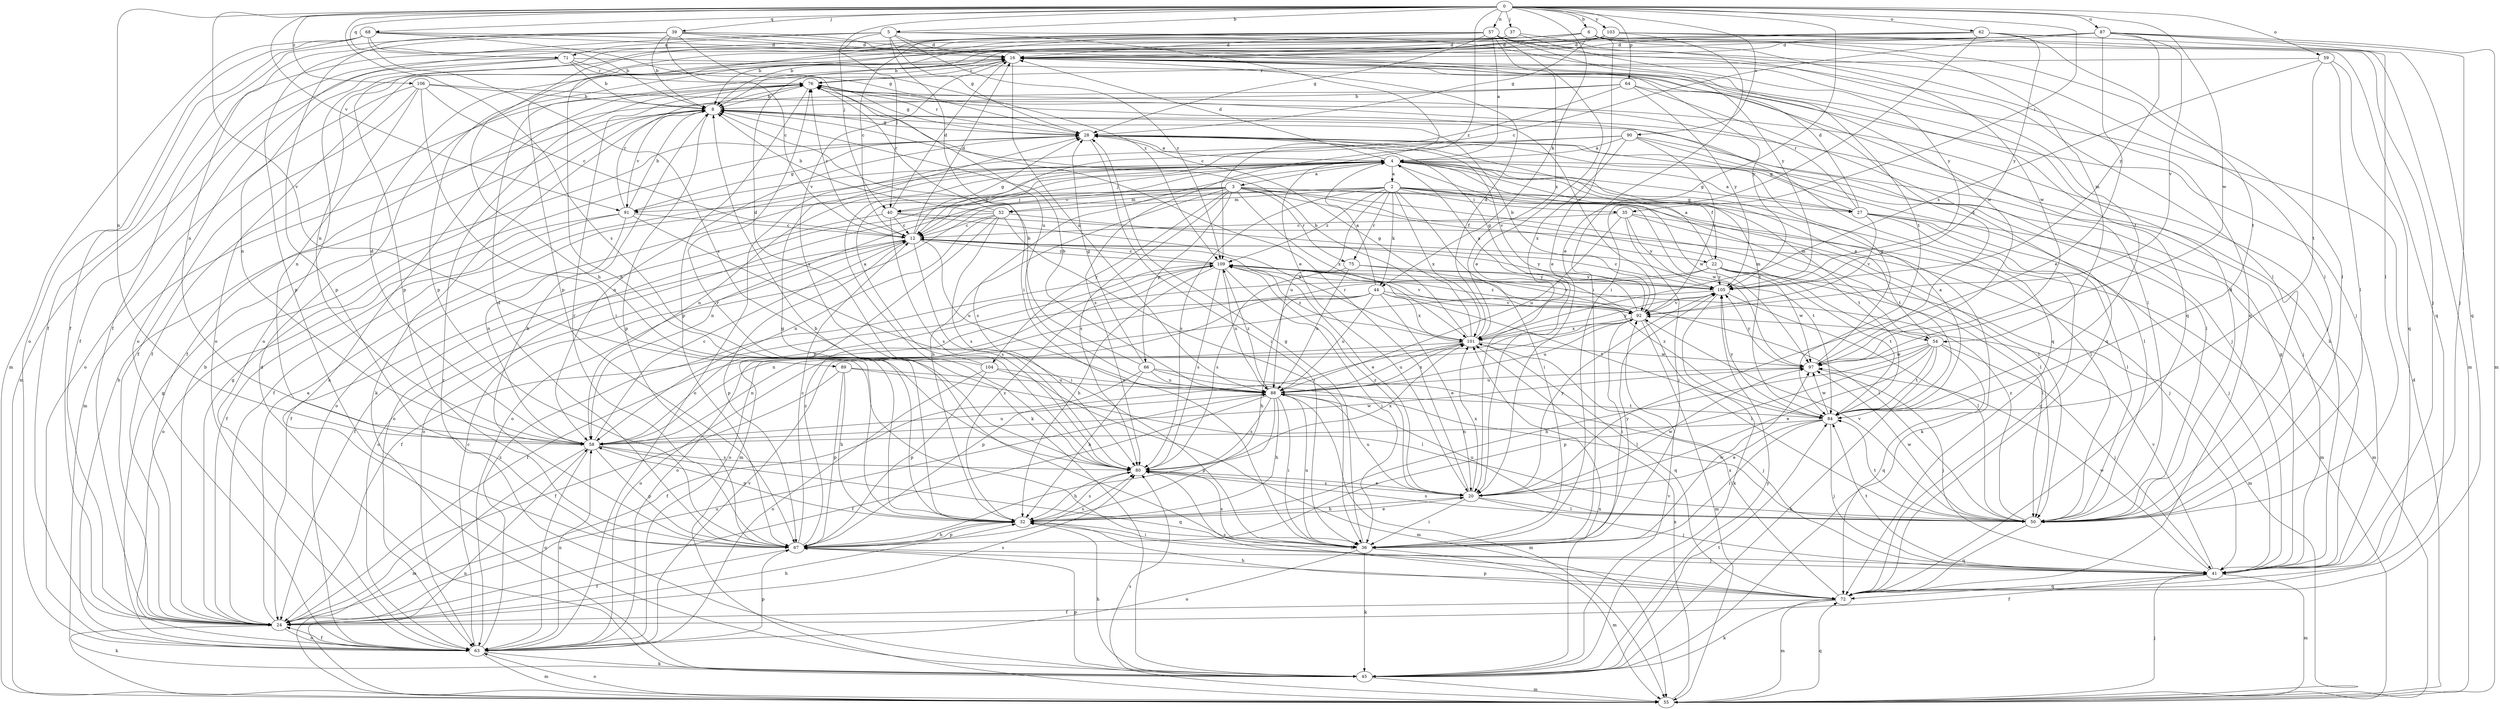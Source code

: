 strict digraph  {
0;
2;
3;
4;
5;
6;
8;
12;
16;
20;
22;
24;
27;
28;
32;
35;
36;
37;
39;
40;
41;
44;
45;
50;
52;
54;
55;
57;
58;
59;
62;
63;
64;
66;
67;
68;
71;
72;
75;
76;
80;
84;
87;
88;
89;
90;
91;
92;
97;
101;
103;
104;
105;
106;
109;
0 -> 5  [label=b];
0 -> 6  [label=b];
0 -> 20  [label=e];
0 -> 35  [label=i];
0 -> 37  [label=j];
0 -> 39  [label=j];
0 -> 40  [label=j];
0 -> 44  [label=k];
0 -> 57  [label=n];
0 -> 58  [label=n];
0 -> 59  [label=o];
0 -> 62  [label=o];
0 -> 64  [label=p];
0 -> 68  [label=q];
0 -> 71  [label=q];
0 -> 80  [label=s];
0 -> 87  [label=u];
0 -> 89  [label=v];
0 -> 90  [label=v];
0 -> 91  [label=v];
0 -> 97  [label=w];
0 -> 103  [label=y];
0 -> 106  [label=z];
0 -> 109  [label=z];
2 -> 35  [label=i];
2 -> 36  [label=i];
2 -> 44  [label=k];
2 -> 45  [label=k];
2 -> 50  [label=l];
2 -> 52  [label=m];
2 -> 63  [label=o];
2 -> 75  [label=r];
2 -> 80  [label=s];
2 -> 84  [label=t];
2 -> 88  [label=u];
2 -> 91  [label=v];
2 -> 97  [label=w];
2 -> 101  [label=x];
2 -> 109  [label=z];
3 -> 22  [label=f];
3 -> 27  [label=g];
3 -> 32  [label=h];
3 -> 40  [label=j];
3 -> 50  [label=l];
3 -> 52  [label=m];
3 -> 54  [label=m];
3 -> 58  [label=n];
3 -> 63  [label=o];
3 -> 66  [label=p];
3 -> 75  [label=r];
3 -> 80  [label=s];
3 -> 84  [label=t];
3 -> 101  [label=x];
3 -> 104  [label=y];
4 -> 2  [label=a];
4 -> 3  [label=a];
4 -> 12  [label=c];
4 -> 16  [label=d];
4 -> 22  [label=f];
4 -> 24  [label=f];
4 -> 27  [label=g];
4 -> 40  [label=j];
4 -> 45  [label=k];
4 -> 50  [label=l];
4 -> 54  [label=m];
4 -> 58  [label=n];
4 -> 63  [label=o];
4 -> 80  [label=s];
4 -> 91  [label=v];
4 -> 97  [label=w];
5 -> 16  [label=d];
5 -> 20  [label=e];
5 -> 28  [label=g];
5 -> 36  [label=i];
5 -> 40  [label=j];
5 -> 67  [label=p];
5 -> 71  [label=q];
5 -> 84  [label=t];
5 -> 109  [label=z];
6 -> 8  [label=b];
6 -> 16  [label=d];
6 -> 20  [label=e];
6 -> 28  [label=g];
6 -> 50  [label=l];
6 -> 54  [label=m];
6 -> 63  [label=o];
6 -> 67  [label=p];
6 -> 72  [label=q];
6 -> 97  [label=w];
8 -> 28  [label=g];
8 -> 41  [label=j];
8 -> 45  [label=k];
8 -> 55  [label=m];
8 -> 67  [label=p];
8 -> 91  [label=v];
12 -> 16  [label=d];
12 -> 20  [label=e];
12 -> 24  [label=f];
12 -> 28  [label=g];
12 -> 63  [label=o];
12 -> 67  [label=p];
12 -> 76  [label=r];
12 -> 80  [label=s];
12 -> 88  [label=u];
12 -> 105  [label=y];
12 -> 109  [label=z];
16 -> 76  [label=r];
16 -> 80  [label=s];
16 -> 88  [label=u];
16 -> 105  [label=y];
20 -> 32  [label=h];
20 -> 36  [label=i];
20 -> 41  [label=j];
20 -> 50  [label=l];
20 -> 76  [label=r];
20 -> 80  [label=s];
20 -> 88  [label=u];
20 -> 97  [label=w];
20 -> 101  [label=x];
20 -> 105  [label=y];
20 -> 109  [label=z];
22 -> 4  [label=a];
22 -> 24  [label=f];
22 -> 50  [label=l];
22 -> 55  [label=m];
22 -> 63  [label=o];
22 -> 84  [label=t];
22 -> 97  [label=w];
22 -> 105  [label=y];
24 -> 4  [label=a];
24 -> 8  [label=b];
24 -> 28  [label=g];
24 -> 32  [label=h];
24 -> 45  [label=k];
24 -> 63  [label=o];
24 -> 80  [label=s];
24 -> 88  [label=u];
27 -> 4  [label=a];
27 -> 16  [label=d];
27 -> 28  [label=g];
27 -> 41  [label=j];
27 -> 50  [label=l];
27 -> 55  [label=m];
27 -> 72  [label=q];
27 -> 76  [label=r];
27 -> 92  [label=v];
28 -> 4  [label=a];
28 -> 36  [label=i];
28 -> 58  [label=n];
28 -> 76  [label=r];
28 -> 84  [label=t];
28 -> 92  [label=v];
32 -> 20  [label=e];
32 -> 28  [label=g];
32 -> 36  [label=i];
32 -> 58  [label=n];
32 -> 67  [label=p];
32 -> 76  [label=r];
32 -> 80  [label=s];
32 -> 109  [label=z];
35 -> 12  [label=c];
35 -> 36  [label=i];
35 -> 50  [label=l];
35 -> 55  [label=m];
35 -> 88  [label=u];
35 -> 105  [label=y];
36 -> 8  [label=b];
36 -> 28  [label=g];
36 -> 45  [label=k];
36 -> 55  [label=m];
36 -> 63  [label=o];
36 -> 80  [label=s];
36 -> 88  [label=u];
36 -> 97  [label=w];
36 -> 105  [label=y];
37 -> 16  [label=d];
37 -> 32  [label=h];
37 -> 72  [label=q];
37 -> 105  [label=y];
39 -> 8  [label=b];
39 -> 12  [label=c];
39 -> 16  [label=d];
39 -> 24  [label=f];
39 -> 50  [label=l];
39 -> 58  [label=n];
39 -> 67  [label=p];
39 -> 72  [label=q];
39 -> 109  [label=z];
40 -> 12  [label=c];
40 -> 16  [label=d];
40 -> 24  [label=f];
40 -> 41  [label=j];
40 -> 80  [label=s];
40 -> 101  [label=x];
41 -> 8  [label=b];
41 -> 24  [label=f];
41 -> 28  [label=g];
41 -> 32  [label=h];
41 -> 55  [label=m];
41 -> 72  [label=q];
41 -> 84  [label=t];
41 -> 92  [label=v];
41 -> 97  [label=w];
44 -> 4  [label=a];
44 -> 20  [label=e];
44 -> 32  [label=h];
44 -> 58  [label=n];
44 -> 63  [label=o];
44 -> 84  [label=t];
44 -> 88  [label=u];
44 -> 92  [label=v];
44 -> 101  [label=x];
45 -> 16  [label=d];
45 -> 32  [label=h];
45 -> 55  [label=m];
45 -> 67  [label=p];
45 -> 76  [label=r];
45 -> 84  [label=t];
45 -> 92  [label=v];
45 -> 101  [label=x];
45 -> 105  [label=y];
50 -> 16  [label=d];
50 -> 72  [label=q];
50 -> 80  [label=s];
50 -> 84  [label=t];
50 -> 88  [label=u];
50 -> 92  [label=v];
50 -> 97  [label=w];
50 -> 109  [label=z];
52 -> 8  [label=b];
52 -> 12  [label=c];
52 -> 36  [label=i];
52 -> 55  [label=m];
52 -> 58  [label=n];
52 -> 63  [label=o];
52 -> 76  [label=r];
52 -> 80  [label=s];
52 -> 84  [label=t];
54 -> 4  [label=a];
54 -> 20  [label=e];
54 -> 32  [label=h];
54 -> 41  [label=j];
54 -> 45  [label=k];
54 -> 67  [label=p];
54 -> 72  [label=q];
54 -> 84  [label=t];
54 -> 97  [label=w];
55 -> 16  [label=d];
55 -> 41  [label=j];
55 -> 58  [label=n];
55 -> 63  [label=o];
55 -> 72  [label=q];
55 -> 80  [label=s];
55 -> 101  [label=x];
57 -> 4  [label=a];
57 -> 12  [label=c];
57 -> 16  [label=d];
57 -> 20  [label=e];
57 -> 24  [label=f];
57 -> 28  [label=g];
57 -> 32  [label=h];
57 -> 50  [label=l];
57 -> 67  [label=p];
57 -> 84  [label=t];
57 -> 101  [label=x];
57 -> 105  [label=y];
58 -> 12  [label=c];
58 -> 16  [label=d];
58 -> 55  [label=m];
58 -> 63  [label=o];
58 -> 67  [label=p];
58 -> 72  [label=q];
58 -> 80  [label=s];
58 -> 88  [label=u];
58 -> 97  [label=w];
59 -> 50  [label=l];
59 -> 72  [label=q];
59 -> 76  [label=r];
59 -> 84  [label=t];
59 -> 101  [label=x];
62 -> 8  [label=b];
62 -> 16  [label=d];
62 -> 36  [label=i];
62 -> 58  [label=n];
62 -> 72  [label=q];
62 -> 84  [label=t];
62 -> 105  [label=y];
63 -> 8  [label=b];
63 -> 12  [label=c];
63 -> 24  [label=f];
63 -> 28  [label=g];
63 -> 45  [label=k];
63 -> 55  [label=m];
63 -> 58  [label=n];
63 -> 67  [label=p];
63 -> 92  [label=v];
63 -> 109  [label=z];
64 -> 8  [label=b];
64 -> 12  [label=c];
64 -> 24  [label=f];
64 -> 50  [label=l];
64 -> 72  [label=q];
64 -> 105  [label=y];
66 -> 8  [label=b];
66 -> 24  [label=f];
66 -> 28  [label=g];
66 -> 32  [label=h];
66 -> 41  [label=j];
66 -> 50  [label=l];
66 -> 88  [label=u];
67 -> 8  [label=b];
67 -> 12  [label=c];
67 -> 16  [label=d];
67 -> 24  [label=f];
67 -> 32  [label=h];
67 -> 41  [label=j];
67 -> 76  [label=r];
67 -> 80  [label=s];
67 -> 109  [label=z];
68 -> 8  [label=b];
68 -> 16  [label=d];
68 -> 24  [label=f];
68 -> 28  [label=g];
68 -> 55  [label=m];
68 -> 63  [label=o];
68 -> 80  [label=s];
68 -> 97  [label=w];
71 -> 8  [label=b];
71 -> 24  [label=f];
71 -> 41  [label=j];
71 -> 55  [label=m];
71 -> 58  [label=n];
71 -> 76  [label=r];
71 -> 88  [label=u];
72 -> 24  [label=f];
72 -> 32  [label=h];
72 -> 45  [label=k];
72 -> 55  [label=m];
72 -> 67  [label=p];
72 -> 80  [label=s];
72 -> 101  [label=x];
75 -> 80  [label=s];
75 -> 88  [label=u];
75 -> 92  [label=v];
75 -> 105  [label=y];
76 -> 8  [label=b];
76 -> 24  [label=f];
76 -> 28  [label=g];
76 -> 45  [label=k];
76 -> 67  [label=p];
76 -> 72  [label=q];
76 -> 92  [label=v];
80 -> 20  [label=e];
80 -> 32  [label=h];
80 -> 101  [label=x];
84 -> 4  [label=a];
84 -> 20  [label=e];
84 -> 36  [label=i];
84 -> 41  [label=j];
84 -> 58  [label=n];
84 -> 97  [label=w];
84 -> 105  [label=y];
84 -> 109  [label=z];
87 -> 8  [label=b];
87 -> 12  [label=c];
87 -> 16  [label=d];
87 -> 20  [label=e];
87 -> 41  [label=j];
87 -> 50  [label=l];
87 -> 55  [label=m];
87 -> 63  [label=o];
87 -> 92  [label=v];
87 -> 105  [label=y];
88 -> 8  [label=b];
88 -> 24  [label=f];
88 -> 32  [label=h];
88 -> 36  [label=i];
88 -> 55  [label=m];
88 -> 67  [label=p];
88 -> 80  [label=s];
88 -> 84  [label=t];
88 -> 101  [label=x];
88 -> 109  [label=z];
89 -> 24  [label=f];
89 -> 32  [label=h];
89 -> 50  [label=l];
89 -> 67  [label=p];
89 -> 88  [label=u];
90 -> 4  [label=a];
90 -> 41  [label=j];
90 -> 50  [label=l];
90 -> 63  [label=o];
90 -> 80  [label=s];
90 -> 92  [label=v];
90 -> 101  [label=x];
91 -> 8  [label=b];
91 -> 12  [label=c];
91 -> 24  [label=f];
91 -> 28  [label=g];
91 -> 36  [label=i];
91 -> 58  [label=n];
91 -> 63  [label=o];
91 -> 76  [label=r];
92 -> 4  [label=a];
92 -> 8  [label=b];
92 -> 28  [label=g];
92 -> 36  [label=i];
92 -> 50  [label=l];
92 -> 55  [label=m];
92 -> 63  [label=o];
92 -> 88  [label=u];
92 -> 101  [label=x];
92 -> 109  [label=z];
97 -> 16  [label=d];
97 -> 28  [label=g];
97 -> 41  [label=j];
97 -> 88  [label=u];
97 -> 105  [label=y];
101 -> 8  [label=b];
101 -> 16  [label=d];
101 -> 28  [label=g];
101 -> 58  [label=n];
101 -> 67  [label=p];
101 -> 72  [label=q];
101 -> 88  [label=u];
101 -> 97  [label=w];
101 -> 105  [label=y];
101 -> 109  [label=z];
103 -> 16  [label=d];
103 -> 36  [label=i];
103 -> 41  [label=j];
103 -> 55  [label=m];
103 -> 63  [label=o];
103 -> 67  [label=p];
104 -> 4  [label=a];
104 -> 16  [label=d];
104 -> 55  [label=m];
104 -> 63  [label=o];
104 -> 67  [label=p];
104 -> 88  [label=u];
105 -> 12  [label=c];
105 -> 24  [label=f];
105 -> 45  [label=k];
105 -> 50  [label=l];
105 -> 92  [label=v];
106 -> 8  [label=b];
106 -> 12  [label=c];
106 -> 24  [label=f];
106 -> 36  [label=i];
106 -> 41  [label=j];
106 -> 58  [label=n];
106 -> 63  [label=o];
109 -> 12  [label=c];
109 -> 32  [label=h];
109 -> 36  [label=i];
109 -> 50  [label=l];
109 -> 58  [label=n];
109 -> 80  [label=s];
109 -> 88  [label=u];
109 -> 92  [label=v];
109 -> 105  [label=y];
}
